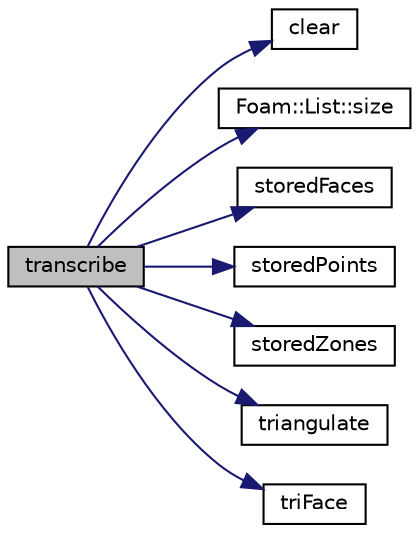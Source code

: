 digraph "transcribe"
{
  bgcolor="transparent";
  edge [fontname="Helvetica",fontsize="10",labelfontname="Helvetica",labelfontsize="10"];
  node [fontname="Helvetica",fontsize="10",shape=record];
  rankdir="LR";
  Node1 [label="transcribe",height=0.2,width=0.4,color="black", fillcolor="grey75", style="filled", fontcolor="black"];
  Node1 -> Node2 [color="midnightblue",fontsize="10",style="solid",fontname="Helvetica"];
  Node2 [label="clear",height=0.2,width=0.4,color="black",URL="$a01454.html#ac8bb3912a3ce86b15842e79d0b421204",tooltip="Clear all storage. "];
  Node1 -> Node3 [color="midnightblue",fontsize="10",style="solid",fontname="Helvetica"];
  Node3 [label="Foam::List::size",height=0.2,width=0.4,color="black",URL="$a01355.html#a8a5f6fa29bd4b500caf186f60245b384",tooltip="Override size to be inconsistent with allocated storage. "];
  Node1 -> Node4 [color="midnightblue",fontsize="10",style="solid",fontname="Helvetica"];
  Node4 [label="storedFaces",height=0.2,width=0.4,color="black",URL="$a01454.html#aba1de32362845ea07612cbb52d6d19f0",tooltip="Non-const access to the faces. "];
  Node1 -> Node5 [color="midnightblue",fontsize="10",style="solid",fontname="Helvetica"];
  Node5 [label="storedPoints",height=0.2,width=0.4,color="black",URL="$a01454.html#a42d63b7b3dcf589fbe1c4cd2bc8e3d9b",tooltip="Non-const access to global points. "];
  Node1 -> Node6 [color="midnightblue",fontsize="10",style="solid",fontname="Helvetica"];
  Node6 [label="storedZones",height=0.2,width=0.4,color="black",URL="$a01454.html#aa4da19498e7e904ff22cf57fc8899360",tooltip="Non-const access to the zones. "];
  Node1 -> Node7 [color="midnightblue",fontsize="10",style="solid",fontname="Helvetica"];
  Node7 [label="triangulate",height=0.2,width=0.4,color="black",URL="$a01454.html#a8dd186193bad6580e1486e178a898e2a",tooltip="Triangulate in-place, returning the number of triangles added. "];
  Node1 -> Node8 [color="midnightblue",fontsize="10",style="solid",fontname="Helvetica"];
  Node8 [label="triFace",height=0.2,width=0.4,color="black",URL="$a03883.html#a85e205b40128f23c7ad84f2d6fe1a4b1"];
}
